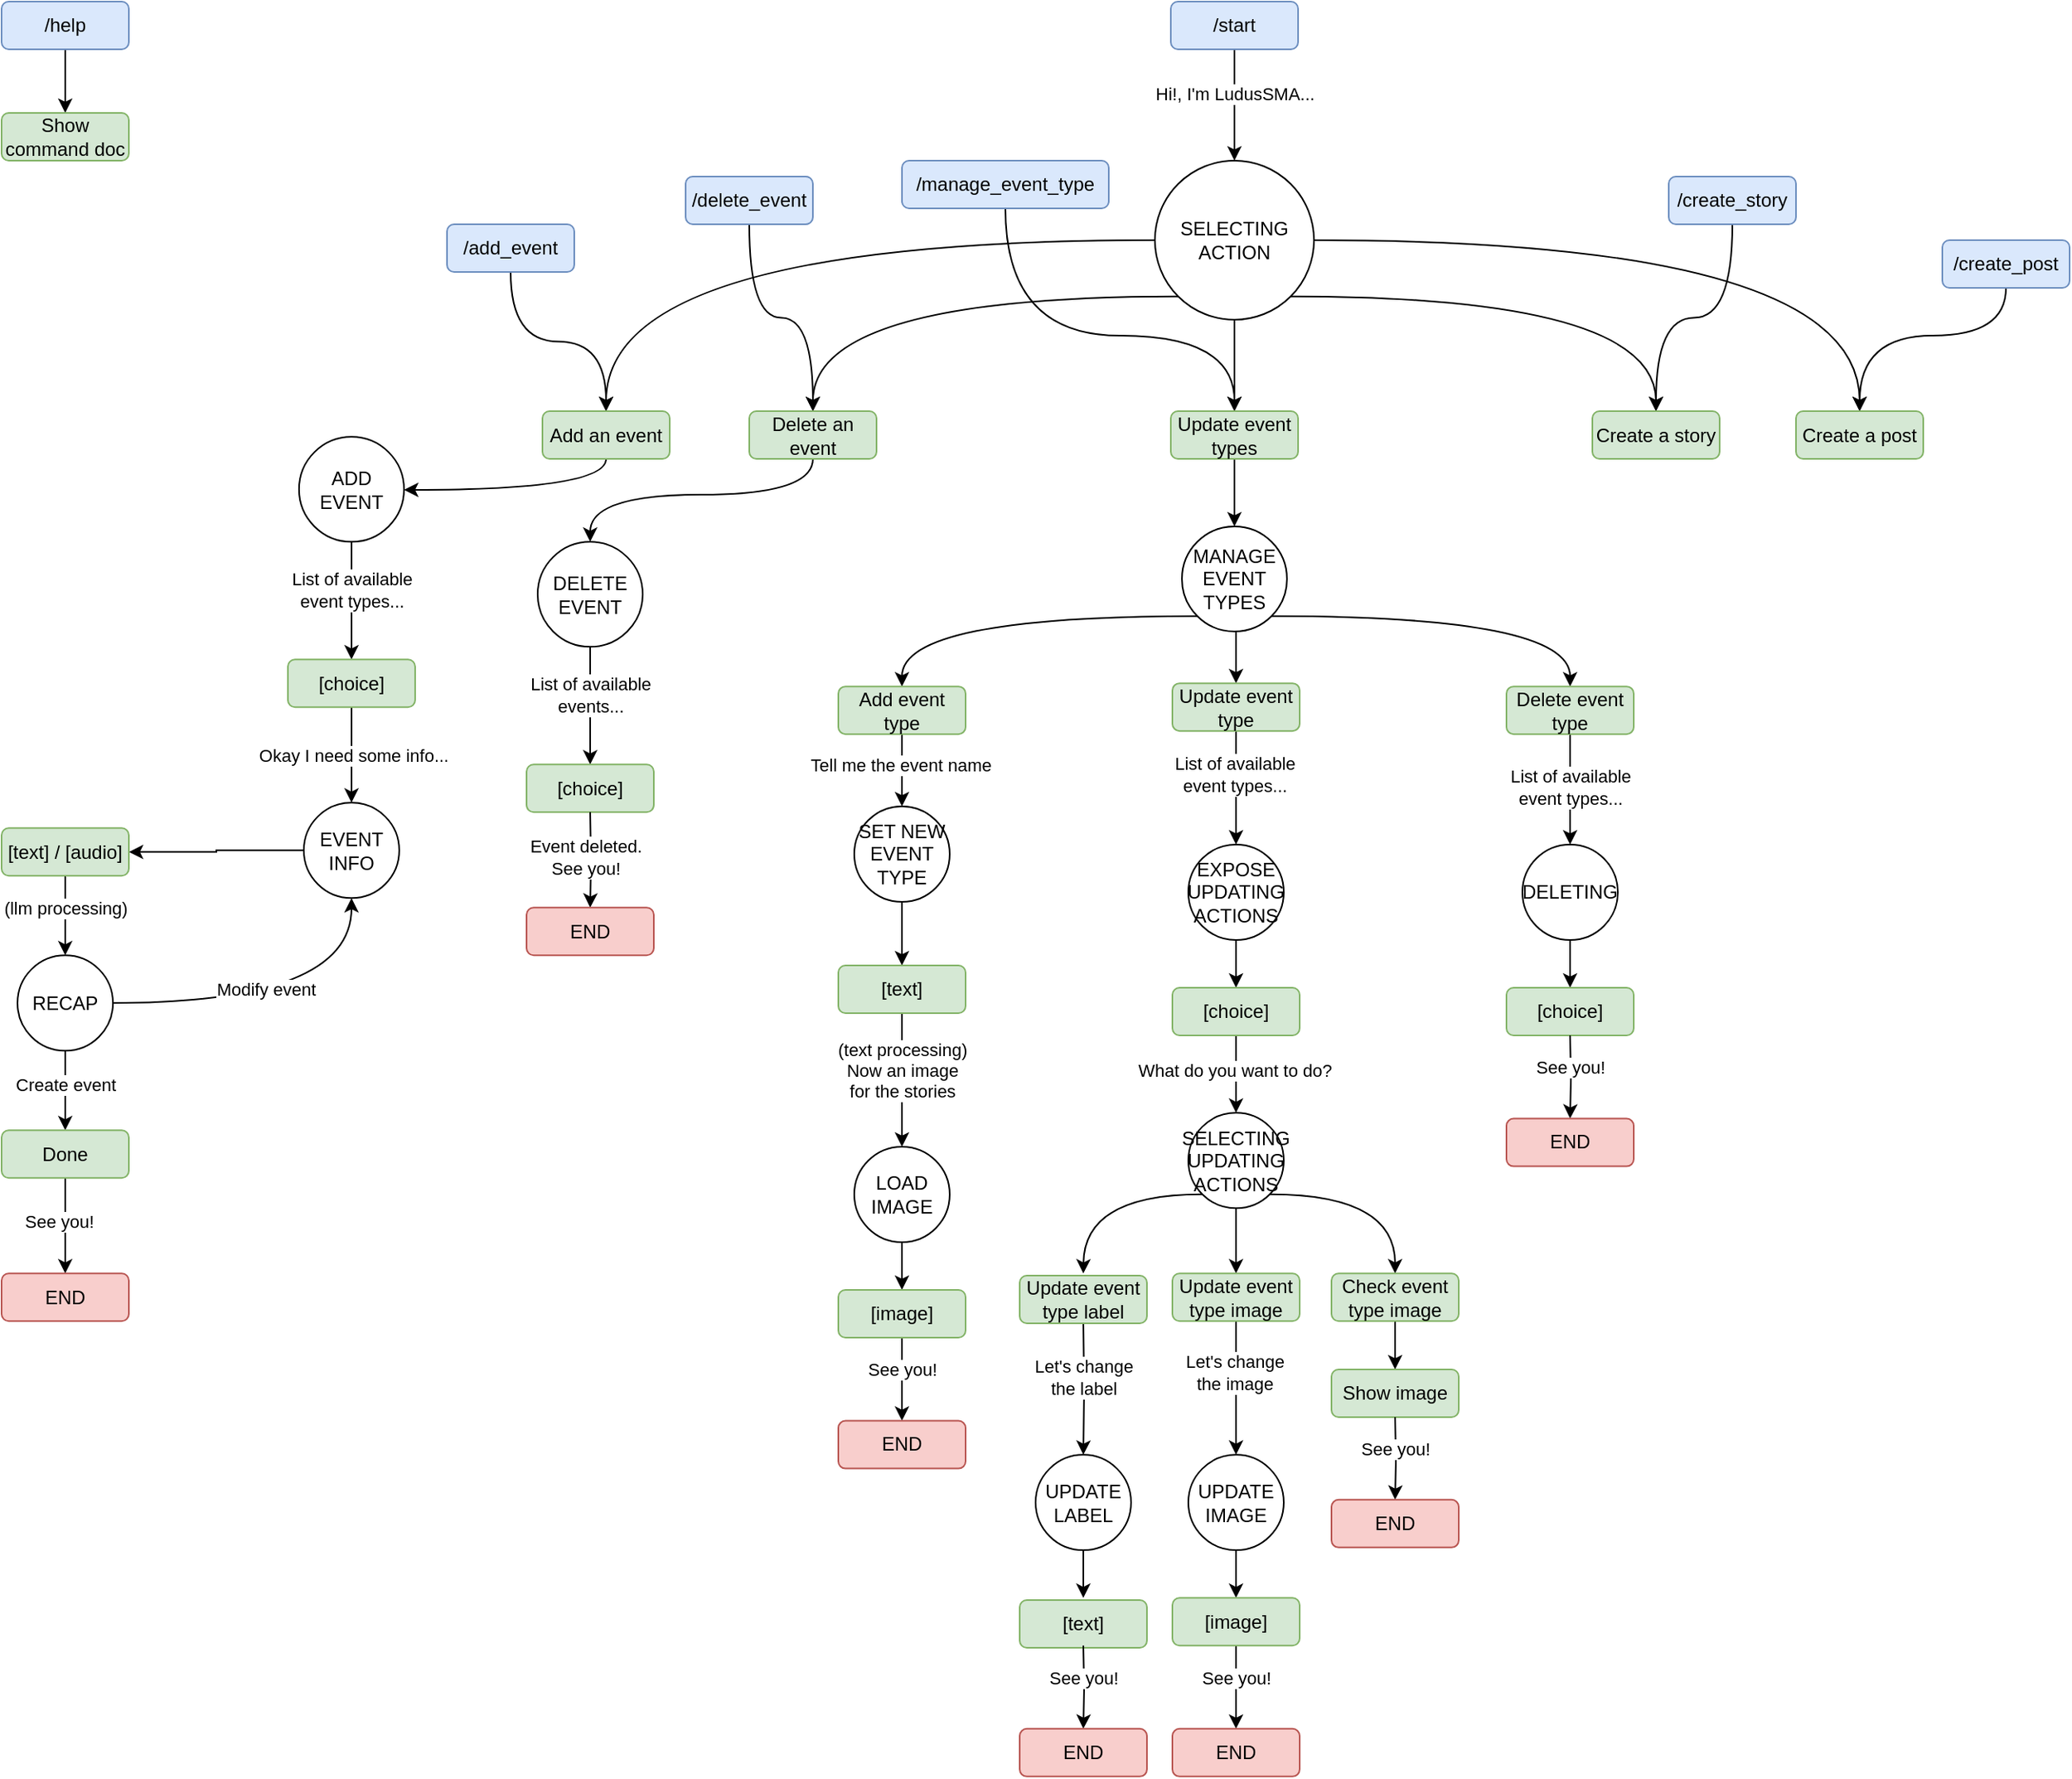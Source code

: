 <mxfile version="24.7.10">
  <diagram name="Page-1" id="9CthINMSwHqmj2xD3PxE">
    <mxGraphModel dx="1055" dy="597" grid="1" gridSize="10" guides="1" tooltips="1" connect="1" arrows="1" fold="1" page="1" pageScale="1" pageWidth="1169" pageHeight="827" math="0" shadow="0">
      <root>
        <mxCell id="0" />
        <mxCell id="1" parent="0" />
        <mxCell id="9gYRuJ7WdFeHxlppkzCV-2" style="edgeStyle=orthogonalEdgeStyle;rounded=0;orthogonalLoop=1;jettySize=auto;html=1;entryX=0.5;entryY=0;entryDx=0;entryDy=0;" edge="1" parent="1" source="NqRKgjS5j_kVblSuN0PK-2" target="9gYRuJ7WdFeHxlppkzCV-1">
          <mxGeometry relative="1" as="geometry" />
        </mxCell>
        <mxCell id="NqRKgjS5j_kVblSuN0PK-2" value="/help" style="rounded=1;whiteSpace=wrap;html=1;fillColor=#dae8fc;strokeColor=#6c8ebf;" parent="1" vertex="1">
          <mxGeometry x="454" y="90" width="80" height="30" as="geometry" />
        </mxCell>
        <mxCell id="NqRKgjS5j_kVblSuN0PK-27" style="edgeStyle=orthogonalEdgeStyle;rounded=0;orthogonalLoop=1;jettySize=auto;html=1;entryX=0.5;entryY=0;entryDx=0;entryDy=0;curved=1;" parent="1" source="NqRKgjS5j_kVblSuN0PK-3" target="NqRKgjS5j_kVblSuN0PK-32" edge="1">
          <mxGeometry relative="1" as="geometry">
            <mxPoint x="774" y="330" as="targetPoint" />
          </mxGeometry>
        </mxCell>
        <mxCell id="NqRKgjS5j_kVblSuN0PK-3" value="/add_event" style="rounded=1;whiteSpace=wrap;html=1;fillColor=#dae8fc;strokeColor=#6c8ebf;" parent="1" vertex="1">
          <mxGeometry x="734" y="230" width="80" height="30" as="geometry" />
        </mxCell>
        <mxCell id="NqRKgjS5j_kVblSuN0PK-28" style="edgeStyle=orthogonalEdgeStyle;rounded=0;orthogonalLoop=1;jettySize=auto;html=1;entryX=0.5;entryY=0;entryDx=0;entryDy=0;curved=1;" parent="1" source="NqRKgjS5j_kVblSuN0PK-4" target="NqRKgjS5j_kVblSuN0PK-33" edge="1">
          <mxGeometry relative="1" as="geometry">
            <mxPoint x="950" y="295" as="targetPoint" />
          </mxGeometry>
        </mxCell>
        <mxCell id="NqRKgjS5j_kVblSuN0PK-4" value="/delete_event" style="rounded=1;whiteSpace=wrap;html=1;fillColor=#dae8fc;strokeColor=#6c8ebf;" parent="1" vertex="1">
          <mxGeometry x="884" y="200" width="80" height="30" as="geometry" />
        </mxCell>
        <mxCell id="NqRKgjS5j_kVblSuN0PK-158" style="edgeStyle=orthogonalEdgeStyle;rounded=0;orthogonalLoop=1;jettySize=auto;html=1;entryX=0.5;entryY=0;entryDx=0;entryDy=0;curved=1;" parent="1" source="NqRKgjS5j_kVblSuN0PK-5" target="NqRKgjS5j_kVblSuN0PK-34" edge="1">
          <mxGeometry relative="1" as="geometry">
            <Array as="points">
              <mxPoint x="1085" y="300" />
              <mxPoint x="1229" y="300" />
            </Array>
          </mxGeometry>
        </mxCell>
        <mxCell id="NqRKgjS5j_kVblSuN0PK-5" value="/manage_event_type" style="rounded=1;whiteSpace=wrap;html=1;fillColor=#dae8fc;strokeColor=#6c8ebf;" parent="1" vertex="1">
          <mxGeometry x="1020" y="190" width="130" height="30" as="geometry" />
        </mxCell>
        <mxCell id="NqRKgjS5j_kVblSuN0PK-24" style="edgeStyle=orthogonalEdgeStyle;rounded=0;orthogonalLoop=1;jettySize=auto;html=1;entryX=0.5;entryY=0;entryDx=0;entryDy=0;curved=1;" parent="1" source="NqRKgjS5j_kVblSuN0PK-6" target="NqRKgjS5j_kVblSuN0PK-35" edge="1">
          <mxGeometry relative="1" as="geometry">
            <mxPoint x="1534" y="300" as="targetPoint" />
          </mxGeometry>
        </mxCell>
        <mxCell id="NqRKgjS5j_kVblSuN0PK-6" value="/create_story" style="rounded=1;whiteSpace=wrap;html=1;fillColor=#dae8fc;strokeColor=#6c8ebf;" parent="1" vertex="1">
          <mxGeometry x="1502" y="200" width="80" height="30" as="geometry" />
        </mxCell>
        <mxCell id="NqRKgjS5j_kVblSuN0PK-26" style="edgeStyle=orthogonalEdgeStyle;rounded=0;orthogonalLoop=1;jettySize=auto;html=1;entryX=0.5;entryY=0;entryDx=0;entryDy=0;curved=1;" parent="1" source="NqRKgjS5j_kVblSuN0PK-7" target="NqRKgjS5j_kVblSuN0PK-36" edge="1">
          <mxGeometry relative="1" as="geometry">
            <mxPoint x="1702" y="300" as="targetPoint" />
            <Array as="points">
              <mxPoint x="1714" y="300" />
              <mxPoint x="1622" y="300" />
            </Array>
          </mxGeometry>
        </mxCell>
        <mxCell id="NqRKgjS5j_kVblSuN0PK-7" value="/create_post" style="rounded=1;whiteSpace=wrap;html=1;fillColor=#dae8fc;strokeColor=#6c8ebf;" parent="1" vertex="1">
          <mxGeometry x="1674" y="240" width="80" height="30" as="geometry" />
        </mxCell>
        <mxCell id="NqRKgjS5j_kVblSuN0PK-42" style="edgeStyle=orthogonalEdgeStyle;rounded=0;orthogonalLoop=1;jettySize=auto;html=1;entryX=0.5;entryY=0;entryDx=0;entryDy=0;" parent="1" source="NqRKgjS5j_kVblSuN0PK-30" target="NqRKgjS5j_kVblSuN0PK-31" edge="1">
          <mxGeometry relative="1" as="geometry" />
        </mxCell>
        <mxCell id="NqRKgjS5j_kVblSuN0PK-43" value="Hi!, I&#39;m LudusSMA..." style="edgeLabel;html=1;align=center;verticalAlign=middle;resizable=0;points=[];" parent="NqRKgjS5j_kVblSuN0PK-42" vertex="1" connectable="0">
          <mxGeometry x="-0.219" relative="1" as="geometry">
            <mxPoint as="offset" />
          </mxGeometry>
        </mxCell>
        <mxCell id="NqRKgjS5j_kVblSuN0PK-30" value="/start" style="rounded=1;whiteSpace=wrap;html=1;fillColor=#dae8fc;strokeColor=#6c8ebf;" parent="1" vertex="1">
          <mxGeometry x="1189" y="90" width="80" height="30" as="geometry" />
        </mxCell>
        <mxCell id="NqRKgjS5j_kVblSuN0PK-37" style="edgeStyle=orthogonalEdgeStyle;rounded=0;orthogonalLoop=1;jettySize=auto;html=1;exitX=0;exitY=0.5;exitDx=0;exitDy=0;entryX=0.5;entryY=0;entryDx=0;entryDy=0;curved=1;" parent="1" source="NqRKgjS5j_kVblSuN0PK-31" target="NqRKgjS5j_kVblSuN0PK-32" edge="1">
          <mxGeometry relative="1" as="geometry" />
        </mxCell>
        <mxCell id="NqRKgjS5j_kVblSuN0PK-38" style="edgeStyle=orthogonalEdgeStyle;rounded=0;orthogonalLoop=1;jettySize=auto;html=1;exitX=0;exitY=1;exitDx=0;exitDy=0;entryX=0.5;entryY=0;entryDx=0;entryDy=0;curved=1;" parent="1" source="NqRKgjS5j_kVblSuN0PK-31" target="NqRKgjS5j_kVblSuN0PK-33" edge="1">
          <mxGeometry relative="1" as="geometry" />
        </mxCell>
        <mxCell id="NqRKgjS5j_kVblSuN0PK-39" style="edgeStyle=orthogonalEdgeStyle;rounded=0;orthogonalLoop=1;jettySize=auto;html=1;entryX=0.5;entryY=0;entryDx=0;entryDy=0;" parent="1" source="NqRKgjS5j_kVblSuN0PK-31" target="NqRKgjS5j_kVblSuN0PK-34" edge="1">
          <mxGeometry relative="1" as="geometry" />
        </mxCell>
        <mxCell id="NqRKgjS5j_kVblSuN0PK-40" style="edgeStyle=orthogonalEdgeStyle;rounded=0;orthogonalLoop=1;jettySize=auto;html=1;exitX=1;exitY=1;exitDx=0;exitDy=0;entryX=0.5;entryY=0;entryDx=0;entryDy=0;curved=1;" parent="1" source="NqRKgjS5j_kVblSuN0PK-31" target="NqRKgjS5j_kVblSuN0PK-35" edge="1">
          <mxGeometry relative="1" as="geometry" />
        </mxCell>
        <mxCell id="NqRKgjS5j_kVblSuN0PK-41" style="edgeStyle=orthogonalEdgeStyle;rounded=0;orthogonalLoop=1;jettySize=auto;html=1;entryX=0.5;entryY=0;entryDx=0;entryDy=0;curved=1;" parent="1" source="NqRKgjS5j_kVblSuN0PK-31" target="NqRKgjS5j_kVblSuN0PK-36" edge="1">
          <mxGeometry relative="1" as="geometry" />
        </mxCell>
        <mxCell id="NqRKgjS5j_kVblSuN0PK-31" value="SELECTING&lt;div&gt;ACTION&lt;/div&gt;" style="ellipse;whiteSpace=wrap;html=1;aspect=fixed;" parent="1" vertex="1">
          <mxGeometry x="1179" y="190" width="100" height="100" as="geometry" />
        </mxCell>
        <mxCell id="NqRKgjS5j_kVblSuN0PK-48" style="edgeStyle=orthogonalEdgeStyle;rounded=0;orthogonalLoop=1;jettySize=auto;html=1;curved=1;" parent="1" source="NqRKgjS5j_kVblSuN0PK-32" target="NqRKgjS5j_kVblSuN0PK-44" edge="1">
          <mxGeometry relative="1" as="geometry">
            <Array as="points">
              <mxPoint x="834" y="397" />
            </Array>
          </mxGeometry>
        </mxCell>
        <mxCell id="NqRKgjS5j_kVblSuN0PK-32" value="Add an event" style="rounded=1;whiteSpace=wrap;html=1;fillColor=#d5e8d4;strokeColor=#82b366;" parent="1" vertex="1">
          <mxGeometry x="794" y="347.5" width="80" height="30" as="geometry" />
        </mxCell>
        <mxCell id="NqRKgjS5j_kVblSuN0PK-70" style="edgeStyle=orthogonalEdgeStyle;rounded=0;orthogonalLoop=1;jettySize=auto;html=1;entryX=0.5;entryY=0;entryDx=0;entryDy=0;curved=1;" parent="1" source="NqRKgjS5j_kVblSuN0PK-33" target="NqRKgjS5j_kVblSuN0PK-68" edge="1">
          <mxGeometry relative="1" as="geometry">
            <Array as="points">
              <mxPoint x="964" y="400" />
              <mxPoint x="824" y="400" />
            </Array>
          </mxGeometry>
        </mxCell>
        <mxCell id="NqRKgjS5j_kVblSuN0PK-33" value="Delete an event" style="rounded=1;whiteSpace=wrap;html=1;fillColor=#d5e8d4;strokeColor=#82b366;" parent="1" vertex="1">
          <mxGeometry x="924" y="347.5" width="80" height="30" as="geometry" />
        </mxCell>
        <mxCell id="NqRKgjS5j_kVblSuN0PK-80" style="edgeStyle=orthogonalEdgeStyle;rounded=0;orthogonalLoop=1;jettySize=auto;html=1;entryX=0.5;entryY=0;entryDx=0;entryDy=0;" parent="1" source="NqRKgjS5j_kVblSuN0PK-34" target="NqRKgjS5j_kVblSuN0PK-79" edge="1">
          <mxGeometry relative="1" as="geometry" />
        </mxCell>
        <mxCell id="NqRKgjS5j_kVblSuN0PK-34" value="Update event types" style="rounded=1;whiteSpace=wrap;html=1;fillColor=#d5e8d4;strokeColor=#82b366;" parent="1" vertex="1">
          <mxGeometry x="1189" y="347.5" width="80" height="30" as="geometry" />
        </mxCell>
        <mxCell id="NqRKgjS5j_kVblSuN0PK-35" value="Create a story" style="rounded=1;whiteSpace=wrap;html=1;fillColor=#d5e8d4;strokeColor=#82b366;" parent="1" vertex="1">
          <mxGeometry x="1454" y="347.5" width="80" height="30" as="geometry" />
        </mxCell>
        <mxCell id="NqRKgjS5j_kVblSuN0PK-36" value="Create a post" style="rounded=1;whiteSpace=wrap;html=1;fillColor=#d5e8d4;strokeColor=#82b366;" parent="1" vertex="1">
          <mxGeometry x="1582" y="347.5" width="80" height="30" as="geometry" />
        </mxCell>
        <mxCell id="NqRKgjS5j_kVblSuN0PK-49" style="edgeStyle=orthogonalEdgeStyle;rounded=0;orthogonalLoop=1;jettySize=auto;html=1;entryX=0.5;entryY=0;entryDx=0;entryDy=0;" parent="1" source="NqRKgjS5j_kVblSuN0PK-44" target="NqRKgjS5j_kVblSuN0PK-47" edge="1">
          <mxGeometry relative="1" as="geometry" />
        </mxCell>
        <mxCell id="NqRKgjS5j_kVblSuN0PK-50" value="List of available&lt;div&gt;event types...&lt;/div&gt;" style="edgeLabel;html=1;align=center;verticalAlign=middle;resizable=0;points=[];" parent="NqRKgjS5j_kVblSuN0PK-49" vertex="1" connectable="0">
          <mxGeometry x="-0.264" y="1" relative="1" as="geometry">
            <mxPoint x="-1" y="3" as="offset" />
          </mxGeometry>
        </mxCell>
        <mxCell id="NqRKgjS5j_kVblSuN0PK-44" value="ADD&lt;div&gt;EVENT&lt;/div&gt;" style="ellipse;whiteSpace=wrap;html=1;aspect=fixed;" parent="1" vertex="1">
          <mxGeometry x="640.97" y="363.64" width="66" height="66" as="geometry" />
        </mxCell>
        <mxCell id="NqRKgjS5j_kVblSuN0PK-51" style="edgeStyle=orthogonalEdgeStyle;rounded=0;orthogonalLoop=1;jettySize=auto;html=1;entryX=0.5;entryY=0;entryDx=0;entryDy=0;" parent="1" source="NqRKgjS5j_kVblSuN0PK-47" target="NqRKgjS5j_kVblSuN0PK-52" edge="1">
          <mxGeometry relative="1" as="geometry">
            <mxPoint x="673.97" y="573.64" as="targetPoint" />
          </mxGeometry>
        </mxCell>
        <mxCell id="NqRKgjS5j_kVblSuN0PK-53" value="Okay I need some info..." style="edgeLabel;html=1;align=center;verticalAlign=middle;resizable=0;points=[];" parent="NqRKgjS5j_kVblSuN0PK-51" vertex="1" connectable="0">
          <mxGeometry x="0.003" y="1" relative="1" as="geometry">
            <mxPoint as="offset" />
          </mxGeometry>
        </mxCell>
        <mxCell id="NqRKgjS5j_kVblSuN0PK-47" value="[choice]" style="rounded=1;whiteSpace=wrap;html=1;fillColor=#d5e8d4;strokeColor=#82b366;" parent="1" vertex="1">
          <mxGeometry x="633.97" y="503.64" width="80" height="30" as="geometry" />
        </mxCell>
        <mxCell id="NqRKgjS5j_kVblSuN0PK-102" style="edgeStyle=orthogonalEdgeStyle;rounded=0;orthogonalLoop=1;jettySize=auto;html=1;entryX=1;entryY=0.5;entryDx=0;entryDy=0;" parent="1" source="NqRKgjS5j_kVblSuN0PK-52" target="NqRKgjS5j_kVblSuN0PK-55" edge="1">
          <mxGeometry relative="1" as="geometry" />
        </mxCell>
        <mxCell id="NqRKgjS5j_kVblSuN0PK-52" value="EVENT INFO" style="ellipse;whiteSpace=wrap;html=1;aspect=fixed;" parent="1" vertex="1">
          <mxGeometry x="643.97" y="593.64" width="60" height="60" as="geometry" />
        </mxCell>
        <mxCell id="NqRKgjS5j_kVblSuN0PK-56" style="edgeStyle=orthogonalEdgeStyle;rounded=0;orthogonalLoop=1;jettySize=auto;html=1;" parent="1" source="NqRKgjS5j_kVblSuN0PK-55" target="NqRKgjS5j_kVblSuN0PK-58" edge="1">
          <mxGeometry relative="1" as="geometry">
            <mxPoint x="614" y="624.64" as="targetPoint" />
          </mxGeometry>
        </mxCell>
        <mxCell id="NqRKgjS5j_kVblSuN0PK-59" value="(llm processing)" style="edgeLabel;html=1;align=center;verticalAlign=middle;resizable=0;points=[];" parent="NqRKgjS5j_kVblSuN0PK-56" vertex="1" connectable="0">
          <mxGeometry x="-0.112" y="-4" relative="1" as="geometry">
            <mxPoint x="4" y="-2" as="offset" />
          </mxGeometry>
        </mxCell>
        <mxCell id="NqRKgjS5j_kVblSuN0PK-55" value="[text] / [audio]" style="rounded=1;whiteSpace=wrap;html=1;fillColor=#d5e8d4;strokeColor=#82b366;" parent="1" vertex="1">
          <mxGeometry x="454" y="609.64" width="80" height="30" as="geometry" />
        </mxCell>
        <mxCell id="NqRKgjS5j_kVblSuN0PK-60" style="edgeStyle=orthogonalEdgeStyle;rounded=0;orthogonalLoop=1;jettySize=auto;html=1;entryX=0.5;entryY=1;entryDx=0;entryDy=0;curved=1;" parent="1" source="NqRKgjS5j_kVblSuN0PK-58" target="NqRKgjS5j_kVblSuN0PK-52" edge="1">
          <mxGeometry relative="1" as="geometry">
            <Array as="points">
              <mxPoint x="674" y="720" />
            </Array>
          </mxGeometry>
        </mxCell>
        <mxCell id="NqRKgjS5j_kVblSuN0PK-61" value="Modify event" style="edgeLabel;html=1;align=center;verticalAlign=middle;resizable=0;points=[];" parent="NqRKgjS5j_kVblSuN0PK-60" vertex="1" connectable="0">
          <mxGeometry x="-0.463" y="10" relative="1" as="geometry">
            <mxPoint x="38" y="1" as="offset" />
          </mxGeometry>
        </mxCell>
        <mxCell id="NqRKgjS5j_kVblSuN0PK-62" style="edgeStyle=orthogonalEdgeStyle;rounded=0;orthogonalLoop=1;jettySize=auto;html=1;" parent="1" source="NqRKgjS5j_kVblSuN0PK-58" edge="1">
          <mxGeometry relative="1" as="geometry">
            <mxPoint x="494" y="799.64" as="targetPoint" />
          </mxGeometry>
        </mxCell>
        <mxCell id="NqRKgjS5j_kVblSuN0PK-63" value="Create event" style="edgeLabel;html=1;align=center;verticalAlign=middle;resizable=0;points=[];" parent="NqRKgjS5j_kVblSuN0PK-62" vertex="1" connectable="0">
          <mxGeometry x="-0.17" relative="1" as="geometry">
            <mxPoint as="offset" />
          </mxGeometry>
        </mxCell>
        <mxCell id="NqRKgjS5j_kVblSuN0PK-58" value="RECAP" style="ellipse;whiteSpace=wrap;html=1;aspect=fixed;" parent="1" vertex="1">
          <mxGeometry x="464" y="689.64" width="60" height="60" as="geometry" />
        </mxCell>
        <mxCell id="NqRKgjS5j_kVblSuN0PK-65" style="edgeStyle=orthogonalEdgeStyle;rounded=0;orthogonalLoop=1;jettySize=auto;html=1;entryX=0.5;entryY=0;entryDx=0;entryDy=0;" parent="1" source="NqRKgjS5j_kVblSuN0PK-64" target="NqRKgjS5j_kVblSuN0PK-66" edge="1">
          <mxGeometry relative="1" as="geometry">
            <mxPoint x="494" y="869.64" as="targetPoint" />
          </mxGeometry>
        </mxCell>
        <mxCell id="NqRKgjS5j_kVblSuN0PK-67" value="See you!" style="edgeLabel;html=1;align=center;verticalAlign=middle;resizable=0;points=[];" parent="NqRKgjS5j_kVblSuN0PK-65" vertex="1" connectable="0">
          <mxGeometry x="-0.013" y="-2" relative="1" as="geometry">
            <mxPoint x="-2" y="-2" as="offset" />
          </mxGeometry>
        </mxCell>
        <mxCell id="NqRKgjS5j_kVblSuN0PK-64" value="Done" style="rounded=1;whiteSpace=wrap;html=1;fillColor=#d5e8d4;strokeColor=#82b366;" parent="1" vertex="1">
          <mxGeometry x="454" y="799.64" width="80" height="30" as="geometry" />
        </mxCell>
        <mxCell id="NqRKgjS5j_kVblSuN0PK-66" value="END" style="rounded=1;whiteSpace=wrap;html=1;fillColor=#f8cecc;strokeColor=#b85450;" parent="1" vertex="1">
          <mxGeometry x="454" y="889.64" width="80" height="30" as="geometry" />
        </mxCell>
        <mxCell id="NqRKgjS5j_kVblSuN0PK-71" style="edgeStyle=orthogonalEdgeStyle;rounded=0;orthogonalLoop=1;jettySize=auto;html=1;" parent="1" source="NqRKgjS5j_kVblSuN0PK-68" target="NqRKgjS5j_kVblSuN0PK-69" edge="1">
          <mxGeometry relative="1" as="geometry" />
        </mxCell>
        <mxCell id="NqRKgjS5j_kVblSuN0PK-68" value="DELETE&lt;div&gt;EVENT&lt;/div&gt;" style="ellipse;whiteSpace=wrap;html=1;aspect=fixed;" parent="1" vertex="1">
          <mxGeometry x="791" y="429.64" width="66" height="66" as="geometry" />
        </mxCell>
        <mxCell id="NqRKgjS5j_kVblSuN0PK-69" value="[choice]" style="rounded=1;whiteSpace=wrap;html=1;fillColor=#d5e8d4;strokeColor=#82b366;" parent="1" vertex="1">
          <mxGeometry x="784" y="569.64" width="80" height="30" as="geometry" />
        </mxCell>
        <mxCell id="NqRKgjS5j_kVblSuN0PK-72" value="List of available&lt;div&gt;events...&lt;/div&gt;" style="edgeLabel;html=1;align=center;verticalAlign=middle;resizable=0;points=[];" parent="1" vertex="1" connectable="0">
          <mxGeometry x="824" y="525.635" as="geometry" />
        </mxCell>
        <mxCell id="NqRKgjS5j_kVblSuN0PK-75" style="edgeStyle=orthogonalEdgeStyle;rounded=0;orthogonalLoop=1;jettySize=auto;html=1;entryX=0.5;entryY=0;entryDx=0;entryDy=0;" parent="1" target="NqRKgjS5j_kVblSuN0PK-78" edge="1">
          <mxGeometry relative="1" as="geometry">
            <mxPoint x="824" y="639.64" as="targetPoint" />
            <mxPoint x="824" y="599.64" as="sourcePoint" />
          </mxGeometry>
        </mxCell>
        <mxCell id="NqRKgjS5j_kVblSuN0PK-76" value="Event deleted.&lt;div&gt;See you!&lt;/div&gt;" style="edgeLabel;html=1;align=center;verticalAlign=middle;resizable=0;points=[];" parent="NqRKgjS5j_kVblSuN0PK-75" vertex="1" connectable="0">
          <mxGeometry x="-0.013" y="-2" relative="1" as="geometry">
            <mxPoint x="-2" y="-2" as="offset" />
          </mxGeometry>
        </mxCell>
        <mxCell id="NqRKgjS5j_kVblSuN0PK-78" value="END" style="rounded=1;whiteSpace=wrap;html=1;fillColor=#f8cecc;strokeColor=#b85450;" parent="1" vertex="1">
          <mxGeometry x="784" y="659.64" width="80" height="30" as="geometry" />
        </mxCell>
        <mxCell id="NqRKgjS5j_kVblSuN0PK-84" style="edgeStyle=orthogonalEdgeStyle;rounded=0;orthogonalLoop=1;jettySize=auto;html=1;entryX=0.5;entryY=0;entryDx=0;entryDy=0;exitX=0.5;exitY=1;exitDx=0;exitDy=0;" parent="1" source="NqRKgjS5j_kVblSuN0PK-79" target="NqRKgjS5j_kVblSuN0PK-82" edge="1">
          <mxGeometry relative="1" as="geometry">
            <mxPoint x="1179" y="486" as="sourcePoint" />
          </mxGeometry>
        </mxCell>
        <mxCell id="NqRKgjS5j_kVblSuN0PK-85" style="edgeStyle=orthogonalEdgeStyle;rounded=0;orthogonalLoop=1;jettySize=auto;html=1;exitX=0;exitY=1;exitDx=0;exitDy=0;entryX=0.5;entryY=0;entryDx=0;entryDy=0;curved=1;" parent="1" source="NqRKgjS5j_kVblSuN0PK-79" target="NqRKgjS5j_kVblSuN0PK-81" edge="1">
          <mxGeometry relative="1" as="geometry">
            <mxPoint x="1155.665" y="476.335" as="sourcePoint" />
          </mxGeometry>
        </mxCell>
        <mxCell id="NqRKgjS5j_kVblSuN0PK-86" style="edgeStyle=orthogonalEdgeStyle;rounded=0;orthogonalLoop=1;jettySize=auto;html=1;exitX=1;exitY=1;exitDx=0;exitDy=0;entryX=0.5;entryY=0;entryDx=0;entryDy=0;curved=1;" parent="1" source="NqRKgjS5j_kVblSuN0PK-79" target="NqRKgjS5j_kVblSuN0PK-83" edge="1">
          <mxGeometry relative="1" as="geometry">
            <mxPoint x="1202.335" y="476.335" as="sourcePoint" />
          </mxGeometry>
        </mxCell>
        <mxCell id="NqRKgjS5j_kVblSuN0PK-79" value="MANAGE EVENT TYPES" style="ellipse;whiteSpace=wrap;html=1;aspect=fixed;" parent="1" vertex="1">
          <mxGeometry x="1196" y="420" width="66" height="66" as="geometry" />
        </mxCell>
        <mxCell id="NqRKgjS5j_kVblSuN0PK-89" style="edgeStyle=orthogonalEdgeStyle;rounded=0;orthogonalLoop=1;jettySize=auto;html=1;entryX=0.5;entryY=0;entryDx=0;entryDy=0;" parent="1" source="NqRKgjS5j_kVblSuN0PK-81" target="NqRKgjS5j_kVblSuN0PK-88" edge="1">
          <mxGeometry relative="1" as="geometry" />
        </mxCell>
        <mxCell id="NqRKgjS5j_kVblSuN0PK-90" value="Tell me the event name" style="edgeLabel;html=1;align=center;verticalAlign=middle;resizable=0;points=[];" parent="NqRKgjS5j_kVblSuN0PK-89" vertex="1" connectable="0">
          <mxGeometry x="-0.133" y="-1" relative="1" as="geometry">
            <mxPoint as="offset" />
          </mxGeometry>
        </mxCell>
        <mxCell id="NqRKgjS5j_kVblSuN0PK-81" value="Add event type" style="rounded=1;whiteSpace=wrap;html=1;fillColor=#d5e8d4;strokeColor=#82b366;" parent="1" vertex="1">
          <mxGeometry x="980" y="520.59" width="80" height="30" as="geometry" />
        </mxCell>
        <mxCell id="NqRKgjS5j_kVblSuN0PK-141" style="edgeStyle=orthogonalEdgeStyle;rounded=0;orthogonalLoop=1;jettySize=auto;html=1;entryX=0.5;entryY=0;entryDx=0;entryDy=0;" parent="1" source="NqRKgjS5j_kVblSuN0PK-82" target="NqRKgjS5j_kVblSuN0PK-138" edge="1">
          <mxGeometry relative="1" as="geometry" />
        </mxCell>
        <mxCell id="NqRKgjS5j_kVblSuN0PK-152" value="List of available&lt;div&gt;event types...&lt;/div&gt;" style="edgeLabel;html=1;align=center;verticalAlign=middle;resizable=0;points=[];" parent="NqRKgjS5j_kVblSuN0PK-141" vertex="1" connectable="0">
          <mxGeometry x="-0.224" y="-1" relative="1" as="geometry">
            <mxPoint as="offset" />
          </mxGeometry>
        </mxCell>
        <mxCell id="NqRKgjS5j_kVblSuN0PK-82" value="Update event type" style="rounded=1;whiteSpace=wrap;html=1;fillColor=#d5e8d4;strokeColor=#82b366;" parent="1" vertex="1">
          <mxGeometry x="1190" y="518.59" width="80" height="30" as="geometry" />
        </mxCell>
        <mxCell id="NqRKgjS5j_kVblSuN0PK-145" style="edgeStyle=orthogonalEdgeStyle;rounded=0;orthogonalLoop=1;jettySize=auto;html=1;entryX=0.5;entryY=0;entryDx=0;entryDy=0;exitX=0.5;exitY=1;exitDx=0;exitDy=0;" parent="1" source="NqRKgjS5j_kVblSuN0PK-83" target="NqRKgjS5j_kVblSuN0PK-111" edge="1">
          <mxGeometry relative="1" as="geometry">
            <mxPoint x="1426.0" y="550.59" as="sourcePoint" />
          </mxGeometry>
        </mxCell>
        <mxCell id="NqRKgjS5j_kVblSuN0PK-153" value="List of available&lt;div&gt;event types...&lt;/div&gt;" style="edgeLabel;html=1;align=center;verticalAlign=middle;resizable=0;points=[];" parent="NqRKgjS5j_kVblSuN0PK-145" vertex="1" connectable="0">
          <mxGeometry x="-0.05" y="-3" relative="1" as="geometry">
            <mxPoint x="3" as="offset" />
          </mxGeometry>
        </mxCell>
        <mxCell id="NqRKgjS5j_kVblSuN0PK-83" value="Delete event type" style="rounded=1;whiteSpace=wrap;html=1;fillColor=#d5e8d4;strokeColor=#82b366;" parent="1" vertex="1">
          <mxGeometry x="1400" y="520.59" width="80" height="30" as="geometry" />
        </mxCell>
        <mxCell id="NqRKgjS5j_kVblSuN0PK-101" style="edgeStyle=orthogonalEdgeStyle;rounded=0;orthogonalLoop=1;jettySize=auto;html=1;entryX=0.5;entryY=0;entryDx=0;entryDy=0;" parent="1" source="NqRKgjS5j_kVblSuN0PK-88" target="NqRKgjS5j_kVblSuN0PK-100" edge="1">
          <mxGeometry relative="1" as="geometry" />
        </mxCell>
        <mxCell id="NqRKgjS5j_kVblSuN0PK-88" value="SET NEW EVENT TYPE" style="ellipse;whiteSpace=wrap;html=1;aspect=fixed;" parent="1" vertex="1">
          <mxGeometry x="990" y="596" width="60" height="60" as="geometry" />
        </mxCell>
        <mxCell id="NqRKgjS5j_kVblSuN0PK-98" style="edgeStyle=orthogonalEdgeStyle;rounded=0;orthogonalLoop=1;jettySize=auto;html=1;" parent="1" source="NqRKgjS5j_kVblSuN0PK-100" edge="1">
          <mxGeometry relative="1" as="geometry">
            <mxPoint x="1020" y="810" as="targetPoint" />
          </mxGeometry>
        </mxCell>
        <mxCell id="NqRKgjS5j_kVblSuN0PK-99" value="(text processing)&lt;div&gt;Now an image&lt;/div&gt;&lt;div&gt;for the stories&lt;/div&gt;" style="edgeLabel;html=1;align=center;verticalAlign=middle;resizable=0;points=[];" parent="NqRKgjS5j_kVblSuN0PK-98" vertex="1" connectable="0">
          <mxGeometry x="-0.112" y="-4" relative="1" as="geometry">
            <mxPoint x="4" y="-2" as="offset" />
          </mxGeometry>
        </mxCell>
        <mxCell id="NqRKgjS5j_kVblSuN0PK-100" value="[text]" style="rounded=1;whiteSpace=wrap;html=1;fillColor=#d5e8d4;strokeColor=#82b366;" parent="1" vertex="1">
          <mxGeometry x="980" y="696" width="80" height="30" as="geometry" />
        </mxCell>
        <mxCell id="NqRKgjS5j_kVblSuN0PK-105" style="edgeStyle=orthogonalEdgeStyle;rounded=0;orthogonalLoop=1;jettySize=auto;html=1;" parent="1" source="NqRKgjS5j_kVblSuN0PK-103" target="NqRKgjS5j_kVblSuN0PK-104" edge="1">
          <mxGeometry relative="1" as="geometry" />
        </mxCell>
        <mxCell id="NqRKgjS5j_kVblSuN0PK-103" value="LOAD IMAGE" style="ellipse;whiteSpace=wrap;html=1;aspect=fixed;" parent="1" vertex="1">
          <mxGeometry x="990" y="810" width="60" height="60" as="geometry" />
        </mxCell>
        <mxCell id="NqRKgjS5j_kVblSuN0PK-109" style="edgeStyle=orthogonalEdgeStyle;rounded=0;orthogonalLoop=1;jettySize=auto;html=1;entryX=0.5;entryY=0;entryDx=0;entryDy=0;" parent="1" source="NqRKgjS5j_kVblSuN0PK-104" target="NqRKgjS5j_kVblSuN0PK-107" edge="1">
          <mxGeometry relative="1" as="geometry" />
        </mxCell>
        <mxCell id="NqRKgjS5j_kVblSuN0PK-104" value="[image]" style="rounded=1;whiteSpace=wrap;html=1;fillColor=#d5e8d4;strokeColor=#82b366;" parent="1" vertex="1">
          <mxGeometry x="980" y="900" width="80" height="30" as="geometry" />
        </mxCell>
        <mxCell id="NqRKgjS5j_kVblSuN0PK-106" value="See you!" style="edgeLabel;html=1;align=center;verticalAlign=middle;resizable=0;points=[];" parent="1" vertex="1" connectable="0">
          <mxGeometry x="1020" y="950.004" as="geometry" />
        </mxCell>
        <mxCell id="NqRKgjS5j_kVblSuN0PK-107" value="END" style="rounded=1;whiteSpace=wrap;html=1;fillColor=#f8cecc;strokeColor=#b85450;" parent="1" vertex="1">
          <mxGeometry x="980" y="982.29" width="80" height="30" as="geometry" />
        </mxCell>
        <mxCell id="NqRKgjS5j_kVblSuN0PK-116" style="edgeStyle=orthogonalEdgeStyle;rounded=0;orthogonalLoop=1;jettySize=auto;html=1;entryX=0.5;entryY=0;entryDx=0;entryDy=0;" parent="1" source="NqRKgjS5j_kVblSuN0PK-110" target="NqRKgjS5j_kVblSuN0PK-114" edge="1">
          <mxGeometry relative="1" as="geometry" />
        </mxCell>
        <mxCell id="NqRKgjS5j_kVblSuN0PK-117" style="edgeStyle=orthogonalEdgeStyle;rounded=0;orthogonalLoop=1;jettySize=auto;html=1;exitX=0;exitY=1;exitDx=0;exitDy=0;entryX=0.5;entryY=0;entryDx=0;entryDy=0;curved=1;" parent="1" source="NqRKgjS5j_kVblSuN0PK-110" edge="1">
          <mxGeometry relative="1" as="geometry">
            <mxPoint x="1134" y="889.64" as="targetPoint" />
          </mxGeometry>
        </mxCell>
        <mxCell id="NqRKgjS5j_kVblSuN0PK-118" style="edgeStyle=orthogonalEdgeStyle;rounded=0;orthogonalLoop=1;jettySize=auto;html=1;exitX=1;exitY=1;exitDx=0;exitDy=0;entryX=0.5;entryY=0;entryDx=0;entryDy=0;curved=1;" parent="1" source="NqRKgjS5j_kVblSuN0PK-110" target="NqRKgjS5j_kVblSuN0PK-115" edge="1">
          <mxGeometry relative="1" as="geometry" />
        </mxCell>
        <mxCell id="NqRKgjS5j_kVblSuN0PK-110" value="SELECTING&lt;div&gt;UPDATING ACTIONS&lt;/div&gt;" style="ellipse;whiteSpace=wrap;html=1;aspect=fixed;" parent="1" vertex="1">
          <mxGeometry x="1200" y="788.64" width="60" height="60" as="geometry" />
        </mxCell>
        <mxCell id="NqRKgjS5j_kVblSuN0PK-151" style="edgeStyle=orthogonalEdgeStyle;rounded=0;orthogonalLoop=1;jettySize=auto;html=1;entryX=0.5;entryY=0;entryDx=0;entryDy=0;" parent="1" source="NqRKgjS5j_kVblSuN0PK-111" target="NqRKgjS5j_kVblSuN0PK-147" edge="1">
          <mxGeometry relative="1" as="geometry" />
        </mxCell>
        <mxCell id="NqRKgjS5j_kVblSuN0PK-111" value="DELETING" style="ellipse;whiteSpace=wrap;html=1;aspect=fixed;" parent="1" vertex="1">
          <mxGeometry x="1410" y="620" width="60" height="60" as="geometry" />
        </mxCell>
        <mxCell id="NqRKgjS5j_kVblSuN0PK-122" style="edgeStyle=orthogonalEdgeStyle;rounded=0;orthogonalLoop=1;jettySize=auto;html=1;entryX=0.5;entryY=0;entryDx=0;entryDy=0;" parent="1" target="NqRKgjS5j_kVblSuN0PK-119" edge="1">
          <mxGeometry relative="1" as="geometry">
            <mxPoint x="1134" y="919.64" as="sourcePoint" />
          </mxGeometry>
        </mxCell>
        <mxCell id="NqRKgjS5j_kVblSuN0PK-128" value="Let&#39;s change&lt;div&gt;the label&lt;/div&gt;" style="edgeLabel;html=1;align=center;verticalAlign=middle;resizable=0;points=[];" parent="NqRKgjS5j_kVblSuN0PK-122" vertex="1" connectable="0">
          <mxGeometry x="-0.163" y="-1" relative="1" as="geometry">
            <mxPoint as="offset" />
          </mxGeometry>
        </mxCell>
        <mxCell id="NqRKgjS5j_kVblSuN0PK-113" value="Update event type label" style="rounded=1;whiteSpace=wrap;html=1;fillColor=#d5e8d4;strokeColor=#82b366;" parent="1" vertex="1">
          <mxGeometry x="1094" y="891" width="80" height="30" as="geometry" />
        </mxCell>
        <mxCell id="NqRKgjS5j_kVblSuN0PK-123" style="edgeStyle=orthogonalEdgeStyle;rounded=0;orthogonalLoop=1;jettySize=auto;html=1;entryX=0.5;entryY=0;entryDx=0;entryDy=0;" parent="1" source="NqRKgjS5j_kVblSuN0PK-114" target="NqRKgjS5j_kVblSuN0PK-127" edge="1">
          <mxGeometry relative="1" as="geometry">
            <mxPoint x="1230" y="943.64" as="targetPoint" />
          </mxGeometry>
        </mxCell>
        <mxCell id="NqRKgjS5j_kVblSuN0PK-129" value="Let&#39;s change&lt;div&gt;the image&lt;/div&gt;" style="edgeLabel;html=1;align=center;verticalAlign=middle;resizable=0;points=[];" parent="NqRKgjS5j_kVblSuN0PK-123" vertex="1" connectable="0">
          <mxGeometry x="-0.223" y="-1" relative="1" as="geometry">
            <mxPoint as="offset" />
          </mxGeometry>
        </mxCell>
        <mxCell id="NqRKgjS5j_kVblSuN0PK-114" value="Update event type image" style="rounded=1;whiteSpace=wrap;html=1;fillColor=#d5e8d4;strokeColor=#82b366;" parent="1" vertex="1">
          <mxGeometry x="1190" y="889.64" width="80" height="30" as="geometry" />
        </mxCell>
        <mxCell id="NqRKgjS5j_kVblSuN0PK-124" style="edgeStyle=orthogonalEdgeStyle;rounded=0;orthogonalLoop=1;jettySize=auto;html=1;entryX=0.5;entryY=0;entryDx=0;entryDy=0;" parent="1" source="NqRKgjS5j_kVblSuN0PK-115" target="NqRKgjS5j_kVblSuN0PK-154" edge="1">
          <mxGeometry relative="1" as="geometry">
            <mxPoint x="1330" y="1003.64" as="targetPoint" />
          </mxGeometry>
        </mxCell>
        <mxCell id="NqRKgjS5j_kVblSuN0PK-115" value="Check event type image" style="rounded=1;whiteSpace=wrap;html=1;fillColor=#d5e8d4;strokeColor=#82b366;" parent="1" vertex="1">
          <mxGeometry x="1290" y="889.64" width="80" height="30" as="geometry" />
        </mxCell>
        <mxCell id="NqRKgjS5j_kVblSuN0PK-125" style="edgeStyle=orthogonalEdgeStyle;rounded=0;orthogonalLoop=1;jettySize=auto;html=1;entryX=0.5;entryY=0;entryDx=0;entryDy=0;" parent="1" source="NqRKgjS5j_kVblSuN0PK-119" edge="1">
          <mxGeometry relative="1" as="geometry">
            <mxPoint x="1134" y="1093.64" as="targetPoint" />
          </mxGeometry>
        </mxCell>
        <mxCell id="NqRKgjS5j_kVblSuN0PK-119" value="UPDATE LABEL" style="ellipse;whiteSpace=wrap;html=1;aspect=fixed;" parent="1" vertex="1">
          <mxGeometry x="1104" y="1003.64" width="60" height="60" as="geometry" />
        </mxCell>
        <mxCell id="NqRKgjS5j_kVblSuN0PK-126" value="[text]" style="rounded=1;whiteSpace=wrap;html=1;fillColor=#d5e8d4;strokeColor=#82b366;" parent="1" vertex="1">
          <mxGeometry x="1094" y="1095" width="80" height="30" as="geometry" />
        </mxCell>
        <mxCell id="NqRKgjS5j_kVblSuN0PK-134" style="edgeStyle=orthogonalEdgeStyle;rounded=0;orthogonalLoop=1;jettySize=auto;html=1;entryX=0.5;entryY=0;entryDx=0;entryDy=0;" parent="1" source="NqRKgjS5j_kVblSuN0PK-127" target="NqRKgjS5j_kVblSuN0PK-131" edge="1">
          <mxGeometry relative="1" as="geometry" />
        </mxCell>
        <mxCell id="NqRKgjS5j_kVblSuN0PK-127" value="UPDATE&lt;div&gt;IMAGE&lt;/div&gt;" style="ellipse;whiteSpace=wrap;html=1;aspect=fixed;" parent="1" vertex="1">
          <mxGeometry x="1200" y="1003.64" width="60" height="60" as="geometry" />
        </mxCell>
        <mxCell id="NqRKgjS5j_kVblSuN0PK-130" style="edgeStyle=orthogonalEdgeStyle;rounded=0;orthogonalLoop=1;jettySize=auto;html=1;entryX=0.5;entryY=0;entryDx=0;entryDy=0;" parent="1" source="NqRKgjS5j_kVblSuN0PK-131" target="NqRKgjS5j_kVblSuN0PK-133" edge="1">
          <mxGeometry relative="1" as="geometry" />
        </mxCell>
        <mxCell id="NqRKgjS5j_kVblSuN0PK-131" value="[image]" style="rounded=1;whiteSpace=wrap;html=1;fillColor=#d5e8d4;strokeColor=#82b366;" parent="1" vertex="1">
          <mxGeometry x="1190" y="1093.64" width="80" height="30" as="geometry" />
        </mxCell>
        <mxCell id="NqRKgjS5j_kVblSuN0PK-132" value="See you!" style="edgeLabel;html=1;align=center;verticalAlign=middle;resizable=0;points=[];" parent="1" vertex="1" connectable="0">
          <mxGeometry x="1230" y="1143.644" as="geometry" />
        </mxCell>
        <mxCell id="NqRKgjS5j_kVblSuN0PK-133" value="END" style="rounded=1;whiteSpace=wrap;html=1;fillColor=#f8cecc;strokeColor=#b85450;" parent="1" vertex="1">
          <mxGeometry x="1190" y="1175.93" width="80" height="30" as="geometry" />
        </mxCell>
        <mxCell id="NqRKgjS5j_kVblSuN0PK-135" style="edgeStyle=orthogonalEdgeStyle;rounded=0;orthogonalLoop=1;jettySize=auto;html=1;entryX=0.5;entryY=0;entryDx=0;entryDy=0;" parent="1" target="NqRKgjS5j_kVblSuN0PK-137" edge="1">
          <mxGeometry relative="1" as="geometry">
            <mxPoint x="1134" y="1123.64" as="sourcePoint" />
          </mxGeometry>
        </mxCell>
        <mxCell id="NqRKgjS5j_kVblSuN0PK-136" value="See you!" style="edgeLabel;html=1;align=center;verticalAlign=middle;resizable=0;points=[];" parent="1" vertex="1" connectable="0">
          <mxGeometry x="1134" y="1143.644" as="geometry" />
        </mxCell>
        <mxCell id="NqRKgjS5j_kVblSuN0PK-137" value="END" style="rounded=1;whiteSpace=wrap;html=1;fillColor=#f8cecc;strokeColor=#b85450;" parent="1" vertex="1">
          <mxGeometry x="1094" y="1175.93" width="80" height="30" as="geometry" />
        </mxCell>
        <mxCell id="NqRKgjS5j_kVblSuN0PK-142" style="edgeStyle=orthogonalEdgeStyle;rounded=0;orthogonalLoop=1;jettySize=auto;html=1;entryX=0.5;entryY=0;entryDx=0;entryDy=0;" parent="1" source="NqRKgjS5j_kVblSuN0PK-138" target="NqRKgjS5j_kVblSuN0PK-139" edge="1">
          <mxGeometry relative="1" as="geometry" />
        </mxCell>
        <mxCell id="NqRKgjS5j_kVblSuN0PK-138" value="EXPOSE UPDATING ACTIONS" style="ellipse;whiteSpace=wrap;html=1;aspect=fixed;" parent="1" vertex="1">
          <mxGeometry x="1200" y="620" width="60" height="60" as="geometry" />
        </mxCell>
        <mxCell id="NqRKgjS5j_kVblSuN0PK-143" style="edgeStyle=orthogonalEdgeStyle;rounded=0;orthogonalLoop=1;jettySize=auto;html=1;entryX=0.5;entryY=0;entryDx=0;entryDy=0;" parent="1" source="NqRKgjS5j_kVblSuN0PK-139" target="NqRKgjS5j_kVblSuN0PK-110" edge="1">
          <mxGeometry relative="1" as="geometry" />
        </mxCell>
        <mxCell id="NqRKgjS5j_kVblSuN0PK-144" value="What do you want to do?" style="edgeLabel;html=1;align=center;verticalAlign=middle;resizable=0;points=[];" parent="NqRKgjS5j_kVblSuN0PK-143" vertex="1" connectable="0">
          <mxGeometry x="-0.125" y="-1" relative="1" as="geometry">
            <mxPoint as="offset" />
          </mxGeometry>
        </mxCell>
        <mxCell id="NqRKgjS5j_kVblSuN0PK-139" value="[choice]" style="rounded=1;whiteSpace=wrap;html=1;fillColor=#d5e8d4;strokeColor=#82b366;" parent="1" vertex="1">
          <mxGeometry x="1190" y="710" width="80" height="30" as="geometry" />
        </mxCell>
        <mxCell id="NqRKgjS5j_kVblSuN0PK-147" value="[choice]" style="rounded=1;whiteSpace=wrap;html=1;fillColor=#d5e8d4;strokeColor=#82b366;" parent="1" vertex="1">
          <mxGeometry x="1400" y="710" width="80" height="30" as="geometry" />
        </mxCell>
        <mxCell id="NqRKgjS5j_kVblSuN0PK-148" style="edgeStyle=orthogonalEdgeStyle;rounded=0;orthogonalLoop=1;jettySize=auto;html=1;entryX=0.5;entryY=0;entryDx=0;entryDy=0;" parent="1" target="NqRKgjS5j_kVblSuN0PK-150" edge="1">
          <mxGeometry relative="1" as="geometry">
            <mxPoint x="1440" y="740" as="sourcePoint" />
          </mxGeometry>
        </mxCell>
        <mxCell id="NqRKgjS5j_kVblSuN0PK-149" value="See you!" style="edgeLabel;html=1;align=center;verticalAlign=middle;resizable=0;points=[];" parent="1" vertex="1" connectable="0">
          <mxGeometry x="1440" y="760.004" as="geometry" />
        </mxCell>
        <mxCell id="NqRKgjS5j_kVblSuN0PK-150" value="END" style="rounded=1;whiteSpace=wrap;html=1;fillColor=#f8cecc;strokeColor=#b85450;" parent="1" vertex="1">
          <mxGeometry x="1400" y="792.29" width="80" height="30" as="geometry" />
        </mxCell>
        <mxCell id="NqRKgjS5j_kVblSuN0PK-154" value="Show image" style="rounded=1;whiteSpace=wrap;html=1;fillColor=#d5e8d4;strokeColor=#82b366;" parent="1" vertex="1">
          <mxGeometry x="1290" y="950" width="80" height="30" as="geometry" />
        </mxCell>
        <mxCell id="NqRKgjS5j_kVblSuN0PK-155" style="edgeStyle=orthogonalEdgeStyle;rounded=0;orthogonalLoop=1;jettySize=auto;html=1;entryX=0.5;entryY=0;entryDx=0;entryDy=0;" parent="1" target="NqRKgjS5j_kVblSuN0PK-157" edge="1">
          <mxGeometry relative="1" as="geometry">
            <mxPoint x="1330" y="980" as="sourcePoint" />
          </mxGeometry>
        </mxCell>
        <mxCell id="NqRKgjS5j_kVblSuN0PK-156" value="See you!" style="edgeLabel;html=1;align=center;verticalAlign=middle;resizable=0;points=[];" parent="1" vertex="1" connectable="0">
          <mxGeometry x="1330" y="999.644" as="geometry" />
        </mxCell>
        <mxCell id="NqRKgjS5j_kVblSuN0PK-157" value="END" style="rounded=1;whiteSpace=wrap;html=1;fillColor=#f8cecc;strokeColor=#b85450;" parent="1" vertex="1">
          <mxGeometry x="1290" y="1031.93" width="80" height="30" as="geometry" />
        </mxCell>
        <mxCell id="9gYRuJ7WdFeHxlppkzCV-1" value="Show command doc" style="rounded=1;whiteSpace=wrap;html=1;fillColor=#d5e8d4;strokeColor=#82b366;" vertex="1" parent="1">
          <mxGeometry x="454" y="160" width="80" height="30" as="geometry" />
        </mxCell>
      </root>
    </mxGraphModel>
  </diagram>
</mxfile>
